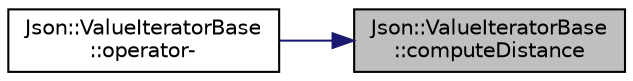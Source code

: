 digraph "Json::ValueIteratorBase::computeDistance"
{
 // LATEX_PDF_SIZE
  edge [fontname="Helvetica",fontsize="10",labelfontname="Helvetica",labelfontsize="10"];
  node [fontname="Helvetica",fontsize="10",shape=record];
  rankdir="RL";
  Node1 [label="Json::ValueIteratorBase\l::computeDistance",height=0.2,width=0.4,color="black", fillcolor="grey75", style="filled", fontcolor="black",tooltip=" "];
  Node1 -> Node2 [dir="back",color="midnightblue",fontsize="10",style="solid",fontname="Helvetica"];
  Node2 [label="Json::ValueIteratorBase\l::operator-",height=0.2,width=0.4,color="black", fillcolor="white", style="filled",URL="$class_json_1_1_value_iterator_base.html#a98e254263fca5f1fc8fcac7bcb0260bf",tooltip=" "];
}
